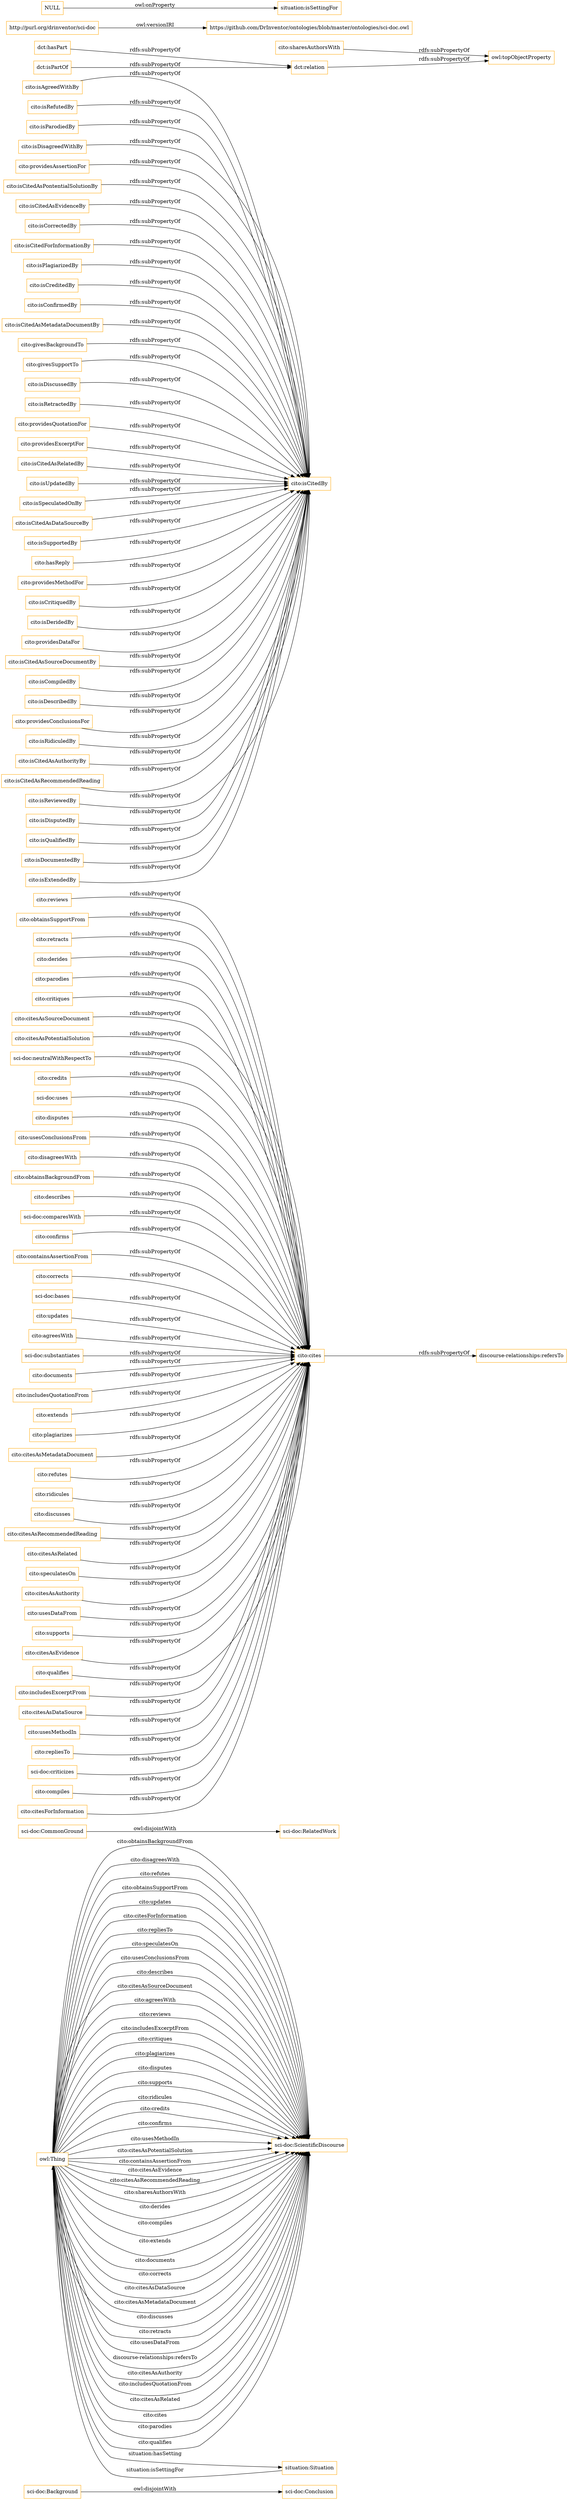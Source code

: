 digraph ar2dtool_diagram { 
rankdir=LR;
size="1501"
node [shape = rectangle, color="orange"]; "sci-doc:Background" "sci-doc:ScientificDiscourse" "sci-doc:Conclusion" "sci-doc:RelatedWork" "owl:Thing" "situation:Situation" "sci-doc:CommonGround" ; /*classes style*/
	"cito:reviews" -> "cito:cites" [ label = "rdfs:subPropertyOf" ];
	"sci-doc:Background" -> "sci-doc:Conclusion" [ label = "owl:disjointWith" ];
	"cito:isAgreedWithBy" -> "cito:isCitedBy" [ label = "rdfs:subPropertyOf" ];
	"cito:obtainsSupportFrom" -> "cito:cites" [ label = "rdfs:subPropertyOf" ];
	"cito:retracts" -> "cito:cites" [ label = "rdfs:subPropertyOf" ];
	"cito:isRefutedBy" -> "cito:isCitedBy" [ label = "rdfs:subPropertyOf" ];
	"cito:derides" -> "cito:cites" [ label = "rdfs:subPropertyOf" ];
	"cito:parodies" -> "cito:cites" [ label = "rdfs:subPropertyOf" ];
	"cito:critiques" -> "cito:cites" [ label = "rdfs:subPropertyOf" ];
	"cito:citesAsSourceDocument" -> "cito:cites" [ label = "rdfs:subPropertyOf" ];
	"cito:citesAsPotentialSolution" -> "cito:cites" [ label = "rdfs:subPropertyOf" ];
	"cito:cites" -> "discourse-relationships:refersTo" [ label = "rdfs:subPropertyOf" ];
	"cito:isParodiedBy" -> "cito:isCitedBy" [ label = "rdfs:subPropertyOf" ];
	"cito:sharesAuthorsWith" -> "owl:topObjectProperty" [ label = "rdfs:subPropertyOf" ];
	"cito:isDisagreedWithBy" -> "cito:isCitedBy" [ label = "rdfs:subPropertyOf" ];
	"sci-doc:neutralWithRespectTo" -> "cito:cites" [ label = "rdfs:subPropertyOf" ];
	"cito:credits" -> "cito:cites" [ label = "rdfs:subPropertyOf" ];
	"cito:providesAssertionFor" -> "cito:isCitedBy" [ label = "rdfs:subPropertyOf" ];
	"http://purl.org/drinventor/sci-doc" -> "https://github.com/DrInventor/ontologies/blob/master/ontologies/sci-doc.owl" [ label = "owl:versionIRI" ];
	"cito:isCitedAsPontentialSolutionBy" -> "cito:isCitedBy" [ label = "rdfs:subPropertyOf" ];
	"sci-doc:uses" -> "cito:cites" [ label = "rdfs:subPropertyOf" ];
	"cito:disputes" -> "cito:cites" [ label = "rdfs:subPropertyOf" ];
	"cito:isCitedAsEvidenceBy" -> "cito:isCitedBy" [ label = "rdfs:subPropertyOf" ];
	"cito:usesConclusionsFrom" -> "cito:cites" [ label = "rdfs:subPropertyOf" ];
	"cito:disagreesWith" -> "cito:cites" [ label = "rdfs:subPropertyOf" ];
	"cito:isCorrectedBy" -> "cito:isCitedBy" [ label = "rdfs:subPropertyOf" ];
	"cito:obtainsBackgroundFrom" -> "cito:cites" [ label = "rdfs:subPropertyOf" ];
	"cito:isCitedForInformationBy" -> "cito:isCitedBy" [ label = "rdfs:subPropertyOf" ];
	"cito:describes" -> "cito:cites" [ label = "rdfs:subPropertyOf" ];
	"sci-doc:comparesWith" -> "cito:cites" [ label = "rdfs:subPropertyOf" ];
	"cito:confirms" -> "cito:cites" [ label = "rdfs:subPropertyOf" ];
	"dct:relation" -> "owl:topObjectProperty" [ label = "rdfs:subPropertyOf" ];
	"cito:isPlagiarizedBy" -> "cito:isCitedBy" [ label = "rdfs:subPropertyOf" ];
	"sci-doc:CommonGround" -> "sci-doc:RelatedWork" [ label = "owl:disjointWith" ];
	"cito:containsAssertionFrom" -> "cito:cites" [ label = "rdfs:subPropertyOf" ];
	"cito:isCreditedBy" -> "cito:isCitedBy" [ label = "rdfs:subPropertyOf" ];
	"cito:corrects" -> "cito:cites" [ label = "rdfs:subPropertyOf" ];
	"sci-doc:bases" -> "cito:cites" [ label = "rdfs:subPropertyOf" ];
	"cito:isConfirmedBy" -> "cito:isCitedBy" [ label = "rdfs:subPropertyOf" ];
	"cito:isCitedAsMetadataDocumentBy" -> "cito:isCitedBy" [ label = "rdfs:subPropertyOf" ];
	"cito:updates" -> "cito:cites" [ label = "rdfs:subPropertyOf" ];
	"cito:givesBackgroundTo" -> "cito:isCitedBy" [ label = "rdfs:subPropertyOf" ];
	"cito:agreesWith" -> "cito:cites" [ label = "rdfs:subPropertyOf" ];
	"cito:givesSupportTo" -> "cito:isCitedBy" [ label = "rdfs:subPropertyOf" ];
	"cito:isDiscussedBy" -> "cito:isCitedBy" [ label = "rdfs:subPropertyOf" ];
	"sci-doc:substantiates" -> "cito:cites" [ label = "rdfs:subPropertyOf" ];
	"cito:isRetractedBy" -> "cito:isCitedBy" [ label = "rdfs:subPropertyOf" ];
	"cito:documents" -> "cito:cites" [ label = "rdfs:subPropertyOf" ];
	"cito:includesQuotationFrom" -> "cito:cites" [ label = "rdfs:subPropertyOf" ];
	"cito:providesQuotationFor" -> "cito:isCitedBy" [ label = "rdfs:subPropertyOf" ];
	"dct:hasPart" -> "dct:relation" [ label = "rdfs:subPropertyOf" ];
	"cito:extends" -> "cito:cites" [ label = "rdfs:subPropertyOf" ];
	"cito:providesExcerptFor" -> "cito:isCitedBy" [ label = "rdfs:subPropertyOf" ];
	"cito:isCitedAsRelatedBy" -> "cito:isCitedBy" [ label = "rdfs:subPropertyOf" ];
	"cito:plagiarizes" -> "cito:cites" [ label = "rdfs:subPropertyOf" ];
	"cito:citesAsMetadataDocument" -> "cito:cites" [ label = "rdfs:subPropertyOf" ];
	"cito:refutes" -> "cito:cites" [ label = "rdfs:subPropertyOf" ];
	"cito:isUpdatedBy" -> "cito:isCitedBy" [ label = "rdfs:subPropertyOf" ];
	"NULL" -> "situation:isSettingFor" [ label = "owl:onProperty" ];
	"cito:isSpeculatedOnBy" -> "cito:isCitedBy" [ label = "rdfs:subPropertyOf" ];
	"cito:isCitedAsDataSourceBy" -> "cito:isCitedBy" [ label = "rdfs:subPropertyOf" ];
	"cito:isSupportedBy" -> "cito:isCitedBy" [ label = "rdfs:subPropertyOf" ];
	"cito:ridicules" -> "cito:cites" [ label = "rdfs:subPropertyOf" ];
	"cito:hasReply" -> "cito:isCitedBy" [ label = "rdfs:subPropertyOf" ];
	"cito:providesMethodFor" -> "cito:isCitedBy" [ label = "rdfs:subPropertyOf" ];
	"dct:isPartOf" -> "dct:relation" [ label = "rdfs:subPropertyOf" ];
	"cito:isCritiquedBy" -> "cito:isCitedBy" [ label = "rdfs:subPropertyOf" ];
	"cito:isDeridedBy" -> "cito:isCitedBy" [ label = "rdfs:subPropertyOf" ];
	"cito:discusses" -> "cito:cites" [ label = "rdfs:subPropertyOf" ];
	"cito:citesAsRecommendedReading" -> "cito:cites" [ label = "rdfs:subPropertyOf" ];
	"cito:providesDataFor" -> "cito:isCitedBy" [ label = "rdfs:subPropertyOf" ];
	"cito:citesAsRelated" -> "cito:cites" [ label = "rdfs:subPropertyOf" ];
	"cito:speculatesOn" -> "cito:cites" [ label = "rdfs:subPropertyOf" ];
	"cito:isCitedAsSourceDocumentBy" -> "cito:isCitedBy" [ label = "rdfs:subPropertyOf" ];
	"cito:citesAsAuthority" -> "cito:cites" [ label = "rdfs:subPropertyOf" ];
	"cito:usesDataFrom" -> "cito:cites" [ label = "rdfs:subPropertyOf" ];
	"cito:supports" -> "cito:cites" [ label = "rdfs:subPropertyOf" ];
	"cito:isCompiledBy" -> "cito:isCitedBy" [ label = "rdfs:subPropertyOf" ];
	"cito:isDescribedBy" -> "cito:isCitedBy" [ label = "rdfs:subPropertyOf" ];
	"cito:providesConclusionsFor" -> "cito:isCitedBy" [ label = "rdfs:subPropertyOf" ];
	"cito:citesAsEvidence" -> "cito:cites" [ label = "rdfs:subPropertyOf" ];
	"cito:qualifies" -> "cito:cites" [ label = "rdfs:subPropertyOf" ];
	"cito:isRidiculedBy" -> "cito:isCitedBy" [ label = "rdfs:subPropertyOf" ];
	"cito:includesExcerptFrom" -> "cito:cites" [ label = "rdfs:subPropertyOf" ];
	"cito:citesAsDataSource" -> "cito:cites" [ label = "rdfs:subPropertyOf" ];
	"cito:isCitedAsAuthorityBy" -> "cito:isCitedBy" [ label = "rdfs:subPropertyOf" ];
	"cito:isCitedAsRecommendedReading" -> "cito:isCitedBy" [ label = "rdfs:subPropertyOf" ];
	"cito:usesMethodIn" -> "cito:cites" [ label = "rdfs:subPropertyOf" ];
	"cito:isReviewedBy" -> "cito:isCitedBy" [ label = "rdfs:subPropertyOf" ];
	"cito:isDisputedBy" -> "cito:isCitedBy" [ label = "rdfs:subPropertyOf" ];
	"cito:isQualifiedBy" -> "cito:isCitedBy" [ label = "rdfs:subPropertyOf" ];
	"cito:repliesTo" -> "cito:cites" [ label = "rdfs:subPropertyOf" ];
	"sci-doc:criticizes" -> "cito:cites" [ label = "rdfs:subPropertyOf" ];
	"cito:isDocumentedBy" -> "cito:isCitedBy" [ label = "rdfs:subPropertyOf" ];
	"cito:compiles" -> "cito:cites" [ label = "rdfs:subPropertyOf" ];
	"cito:isExtendedBy" -> "cito:isCitedBy" [ label = "rdfs:subPropertyOf" ];
	"cito:citesForInformation" -> "cito:cites" [ label = "rdfs:subPropertyOf" ];
	"owl:Thing" -> "sci-doc:ScientificDiscourse" [ label = "cito:obtainsBackgroundFrom" ];
	"owl:Thing" -> "sci-doc:ScientificDiscourse" [ label = "cito:disagreesWith" ];
	"owl:Thing" -> "sci-doc:ScientificDiscourse" [ label = "cito:refutes" ];
	"owl:Thing" -> "sci-doc:ScientificDiscourse" [ label = "cito:obtainsSupportFrom" ];
	"owl:Thing" -> "sci-doc:ScientificDiscourse" [ label = "cito:updates" ];
	"owl:Thing" -> "sci-doc:ScientificDiscourse" [ label = "cito:citesForInformation" ];
	"situation:Situation" -> "owl:Thing" [ label = "situation:isSettingFor" ];
	"owl:Thing" -> "sci-doc:ScientificDiscourse" [ label = "cito:repliesTo" ];
	"owl:Thing" -> "sci-doc:ScientificDiscourse" [ label = "cito:speculatesOn" ];
	"owl:Thing" -> "sci-doc:ScientificDiscourse" [ label = "cito:usesConclusionsFrom" ];
	"owl:Thing" -> "sci-doc:ScientificDiscourse" [ label = "cito:describes" ];
	"owl:Thing" -> "sci-doc:ScientificDiscourse" [ label = "cito:citesAsSourceDocument" ];
	"owl:Thing" -> "sci-doc:ScientificDiscourse" [ label = "cito:agreesWith" ];
	"owl:Thing" -> "sci-doc:ScientificDiscourse" [ label = "cito:reviews" ];
	"owl:Thing" -> "sci-doc:ScientificDiscourse" [ label = "cito:includesExcerptFrom" ];
	"owl:Thing" -> "sci-doc:ScientificDiscourse" [ label = "cito:critiques" ];
	"owl:Thing" -> "sci-doc:ScientificDiscourse" [ label = "cito:plagiarizes" ];
	"owl:Thing" -> "situation:Situation" [ label = "situation:hasSetting" ];
	"owl:Thing" -> "sci-doc:ScientificDiscourse" [ label = "cito:disputes" ];
	"owl:Thing" -> "sci-doc:ScientificDiscourse" [ label = "cito:supports" ];
	"owl:Thing" -> "sci-doc:ScientificDiscourse" [ label = "cito:ridicules" ];
	"owl:Thing" -> "sci-doc:ScientificDiscourse" [ label = "cito:credits" ];
	"owl:Thing" -> "sci-doc:ScientificDiscourse" [ label = "cito:confirms" ];
	"owl:Thing" -> "sci-doc:ScientificDiscourse" [ label = "cito:usesMethodIn" ];
	"owl:Thing" -> "sci-doc:ScientificDiscourse" [ label = "cito:citesAsPotentialSolution" ];
	"owl:Thing" -> "sci-doc:ScientificDiscourse" [ label = "cito:containsAssertionFrom" ];
	"owl:Thing" -> "sci-doc:ScientificDiscourse" [ label = "cito:citesAsEvidence" ];
	"owl:Thing" -> "sci-doc:ScientificDiscourse" [ label = "cito:citesAsRecommendedReading" ];
	"owl:Thing" -> "sci-doc:ScientificDiscourse" [ label = "cito:sharesAuthorsWith" ];
	"owl:Thing" -> "sci-doc:ScientificDiscourse" [ label = "cito:derides" ];
	"owl:Thing" -> "sci-doc:ScientificDiscourse" [ label = "cito:compiles" ];
	"owl:Thing" -> "sci-doc:ScientificDiscourse" [ label = "cito:extends" ];
	"owl:Thing" -> "sci-doc:ScientificDiscourse" [ label = "cito:documents" ];
	"owl:Thing" -> "sci-doc:ScientificDiscourse" [ label = "cito:corrects" ];
	"owl:Thing" -> "sci-doc:ScientificDiscourse" [ label = "cito:citesAsDataSource" ];
	"owl:Thing" -> "sci-doc:ScientificDiscourse" [ label = "cito:citesAsMetadataDocument" ];
	"owl:Thing" -> "sci-doc:ScientificDiscourse" [ label = "cito:discusses" ];
	"owl:Thing" -> "sci-doc:ScientificDiscourse" [ label = "cito:retracts" ];
	"owl:Thing" -> "sci-doc:ScientificDiscourse" [ label = "cito:usesDataFrom" ];
	"owl:Thing" -> "sci-doc:ScientificDiscourse" [ label = "discourse-relationships:refersTo" ];
	"owl:Thing" -> "sci-doc:ScientificDiscourse" [ label = "cito:citesAsAuthority" ];
	"owl:Thing" -> "sci-doc:ScientificDiscourse" [ label = "cito:includesQuotationFrom" ];
	"owl:Thing" -> "sci-doc:ScientificDiscourse" [ label = "cito:citesAsRelated" ];
	"owl:Thing" -> "sci-doc:ScientificDiscourse" [ label = "cito:cites" ];
	"owl:Thing" -> "sci-doc:ScientificDiscourse" [ label = "cito:parodies" ];
	"owl:Thing" -> "sci-doc:ScientificDiscourse" [ label = "cito:qualifies" ];

}
